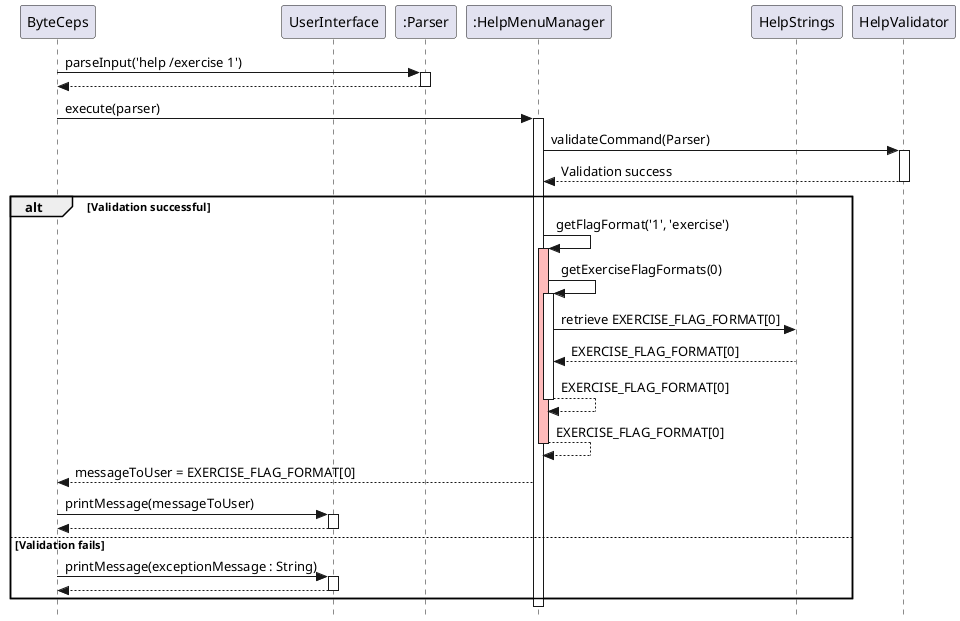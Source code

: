 @startuml SequenceDiagram
skinparam classAttributeIconSize 0
skinparam style strictuml
participant ByteCeps as User
participant UserInterface
participant ":Parser" as Parser
participant ":HelpMenuManager" as HelpMenuManager
participant HelpStrings
participant HelpValidator as Validator


User -> Parser : parseInput('help /exercise 1')
activate Parser
User <-- Parser
deactivate Parser

User -> HelpMenuManager : execute(parser)
activate HelpMenuManager

HelpMenuManager -> Validator : validateCommand(Parser)
activate Validator
Validator --> HelpMenuManager : Validation success
deactivate Validator

alt Validation successful
    HelpMenuManager -> HelpMenuManager : getFlagFormat('1', 'exercise')
    activate HelpMenuManager #FFBBBB

    HelpMenuManager -> HelpMenuManager : getExerciseFlagFormats(0)
    activate HelpMenuManager
    HelpMenuManager -> HelpStrings : retrieve EXERCISE_FLAG_FORMAT[0]
    HelpMenuManager <-- HelpStrings : EXERCISE_FLAG_FORMAT[0]
    HelpMenuManager --> HelpMenuManager: EXERCISE_FLAG_FORMAT[0]
    deactivate HelpMenuManager
    HelpMenuManager --> HelpMenuManager : EXERCISE_FLAG_FORMAT[0]
    deactivate HelpMenuManager #FFBBBB

    User <-- HelpMenuManager : messageToUser = EXERCISE_FLAG_FORMAT[0]
    User -> UserInterface: printMessage(messageToUser)
    activate UserInterface
    UserInterface --> User:
    deactivate UserInterface


else Validation fails
    User -> UserInterface: printMessage(exceptionMessage : String)
    activate UserInterface
    UserInterface --> User:
    deactivate UserInterface
end

@enduml